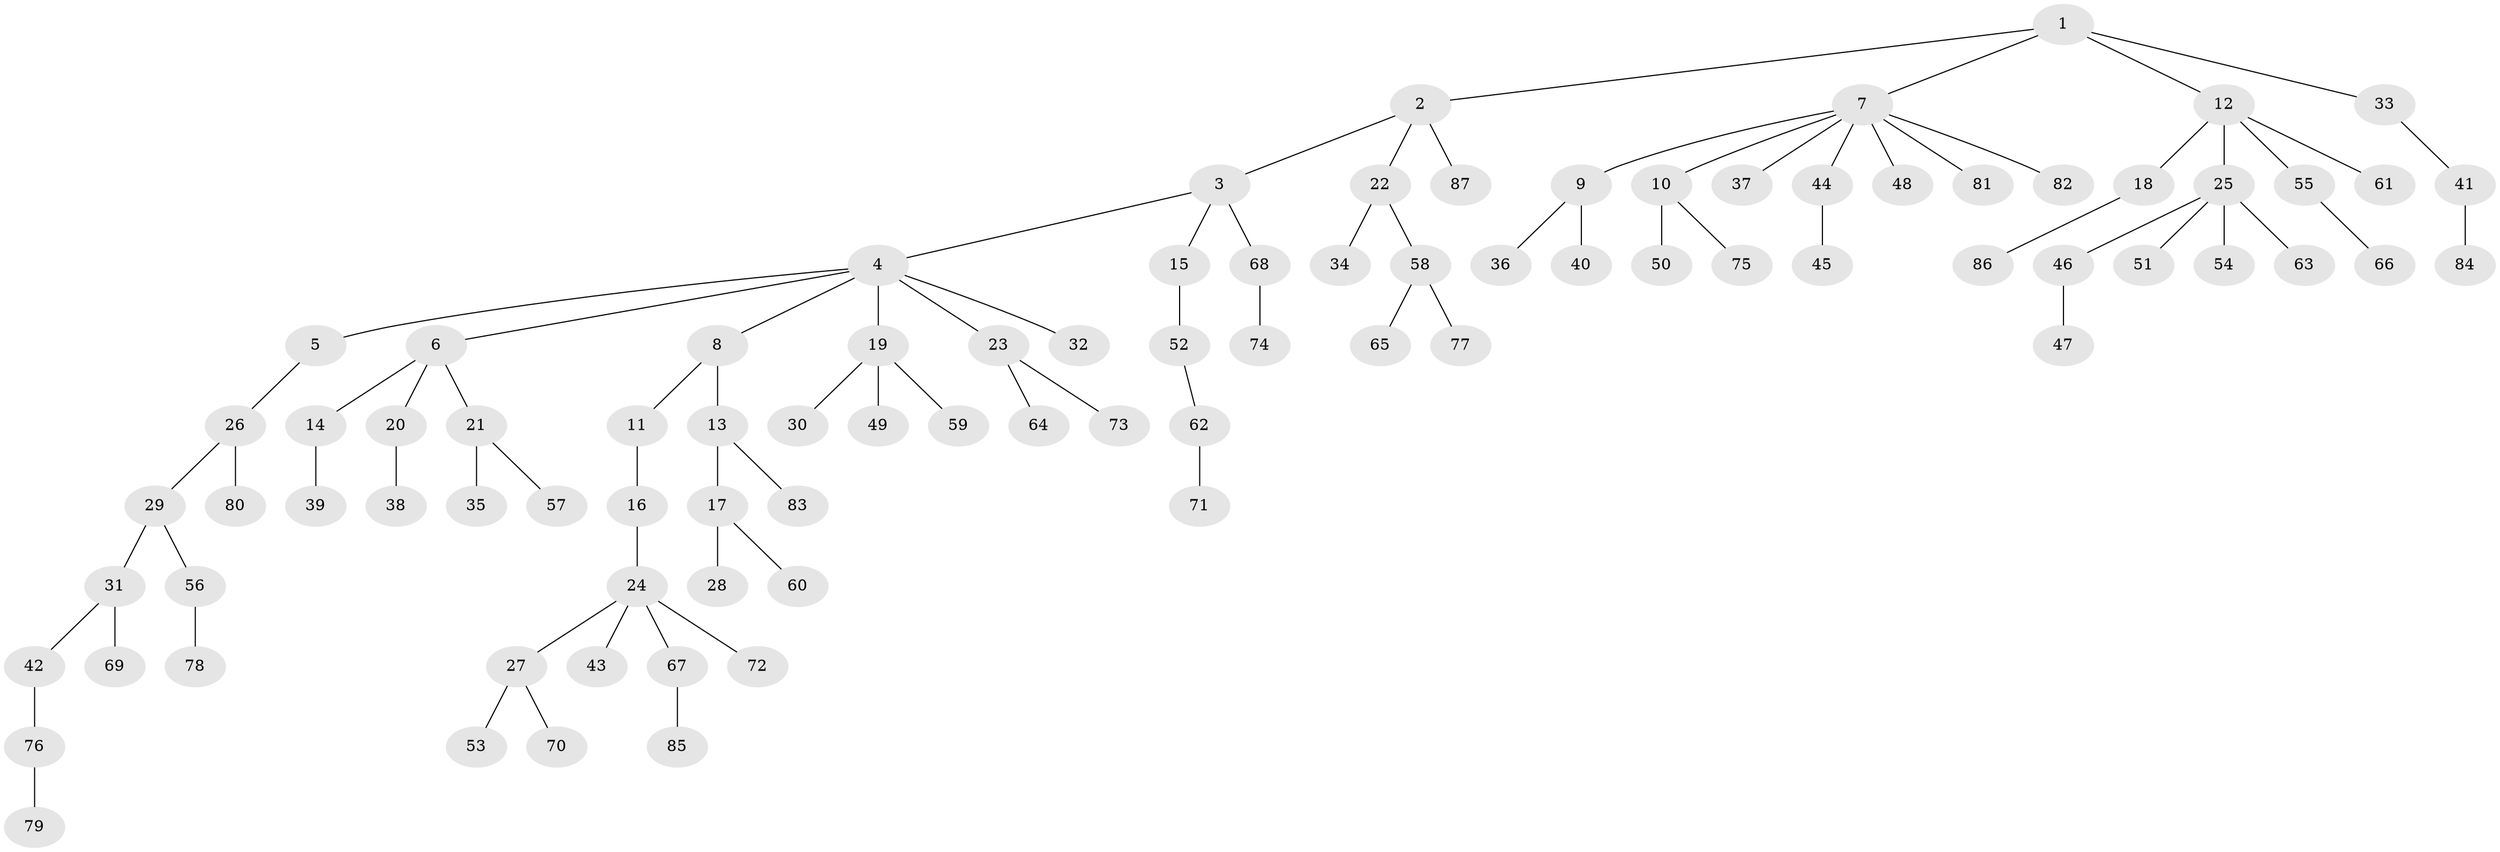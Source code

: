 // coarse degree distribution, {3: 0.1590909090909091, 2: 0.2727272727272727, 4: 0.045454545454545456, 6: 0.045454545454545456, 1: 0.4772727272727273}
// Generated by graph-tools (version 1.1) at 2025/37/03/04/25 23:37:19]
// undirected, 87 vertices, 86 edges
graph export_dot {
  node [color=gray90,style=filled];
  1;
  2;
  3;
  4;
  5;
  6;
  7;
  8;
  9;
  10;
  11;
  12;
  13;
  14;
  15;
  16;
  17;
  18;
  19;
  20;
  21;
  22;
  23;
  24;
  25;
  26;
  27;
  28;
  29;
  30;
  31;
  32;
  33;
  34;
  35;
  36;
  37;
  38;
  39;
  40;
  41;
  42;
  43;
  44;
  45;
  46;
  47;
  48;
  49;
  50;
  51;
  52;
  53;
  54;
  55;
  56;
  57;
  58;
  59;
  60;
  61;
  62;
  63;
  64;
  65;
  66;
  67;
  68;
  69;
  70;
  71;
  72;
  73;
  74;
  75;
  76;
  77;
  78;
  79;
  80;
  81;
  82;
  83;
  84;
  85;
  86;
  87;
  1 -- 2;
  1 -- 7;
  1 -- 12;
  1 -- 33;
  2 -- 3;
  2 -- 22;
  2 -- 87;
  3 -- 4;
  3 -- 15;
  3 -- 68;
  4 -- 5;
  4 -- 6;
  4 -- 8;
  4 -- 19;
  4 -- 23;
  4 -- 32;
  5 -- 26;
  6 -- 14;
  6 -- 20;
  6 -- 21;
  7 -- 9;
  7 -- 10;
  7 -- 37;
  7 -- 44;
  7 -- 48;
  7 -- 81;
  7 -- 82;
  8 -- 11;
  8 -- 13;
  9 -- 36;
  9 -- 40;
  10 -- 50;
  10 -- 75;
  11 -- 16;
  12 -- 18;
  12 -- 25;
  12 -- 55;
  12 -- 61;
  13 -- 17;
  13 -- 83;
  14 -- 39;
  15 -- 52;
  16 -- 24;
  17 -- 28;
  17 -- 60;
  18 -- 86;
  19 -- 30;
  19 -- 49;
  19 -- 59;
  20 -- 38;
  21 -- 35;
  21 -- 57;
  22 -- 34;
  22 -- 58;
  23 -- 64;
  23 -- 73;
  24 -- 27;
  24 -- 43;
  24 -- 67;
  24 -- 72;
  25 -- 46;
  25 -- 51;
  25 -- 54;
  25 -- 63;
  26 -- 29;
  26 -- 80;
  27 -- 53;
  27 -- 70;
  29 -- 31;
  29 -- 56;
  31 -- 42;
  31 -- 69;
  33 -- 41;
  41 -- 84;
  42 -- 76;
  44 -- 45;
  46 -- 47;
  52 -- 62;
  55 -- 66;
  56 -- 78;
  58 -- 65;
  58 -- 77;
  62 -- 71;
  67 -- 85;
  68 -- 74;
  76 -- 79;
}
